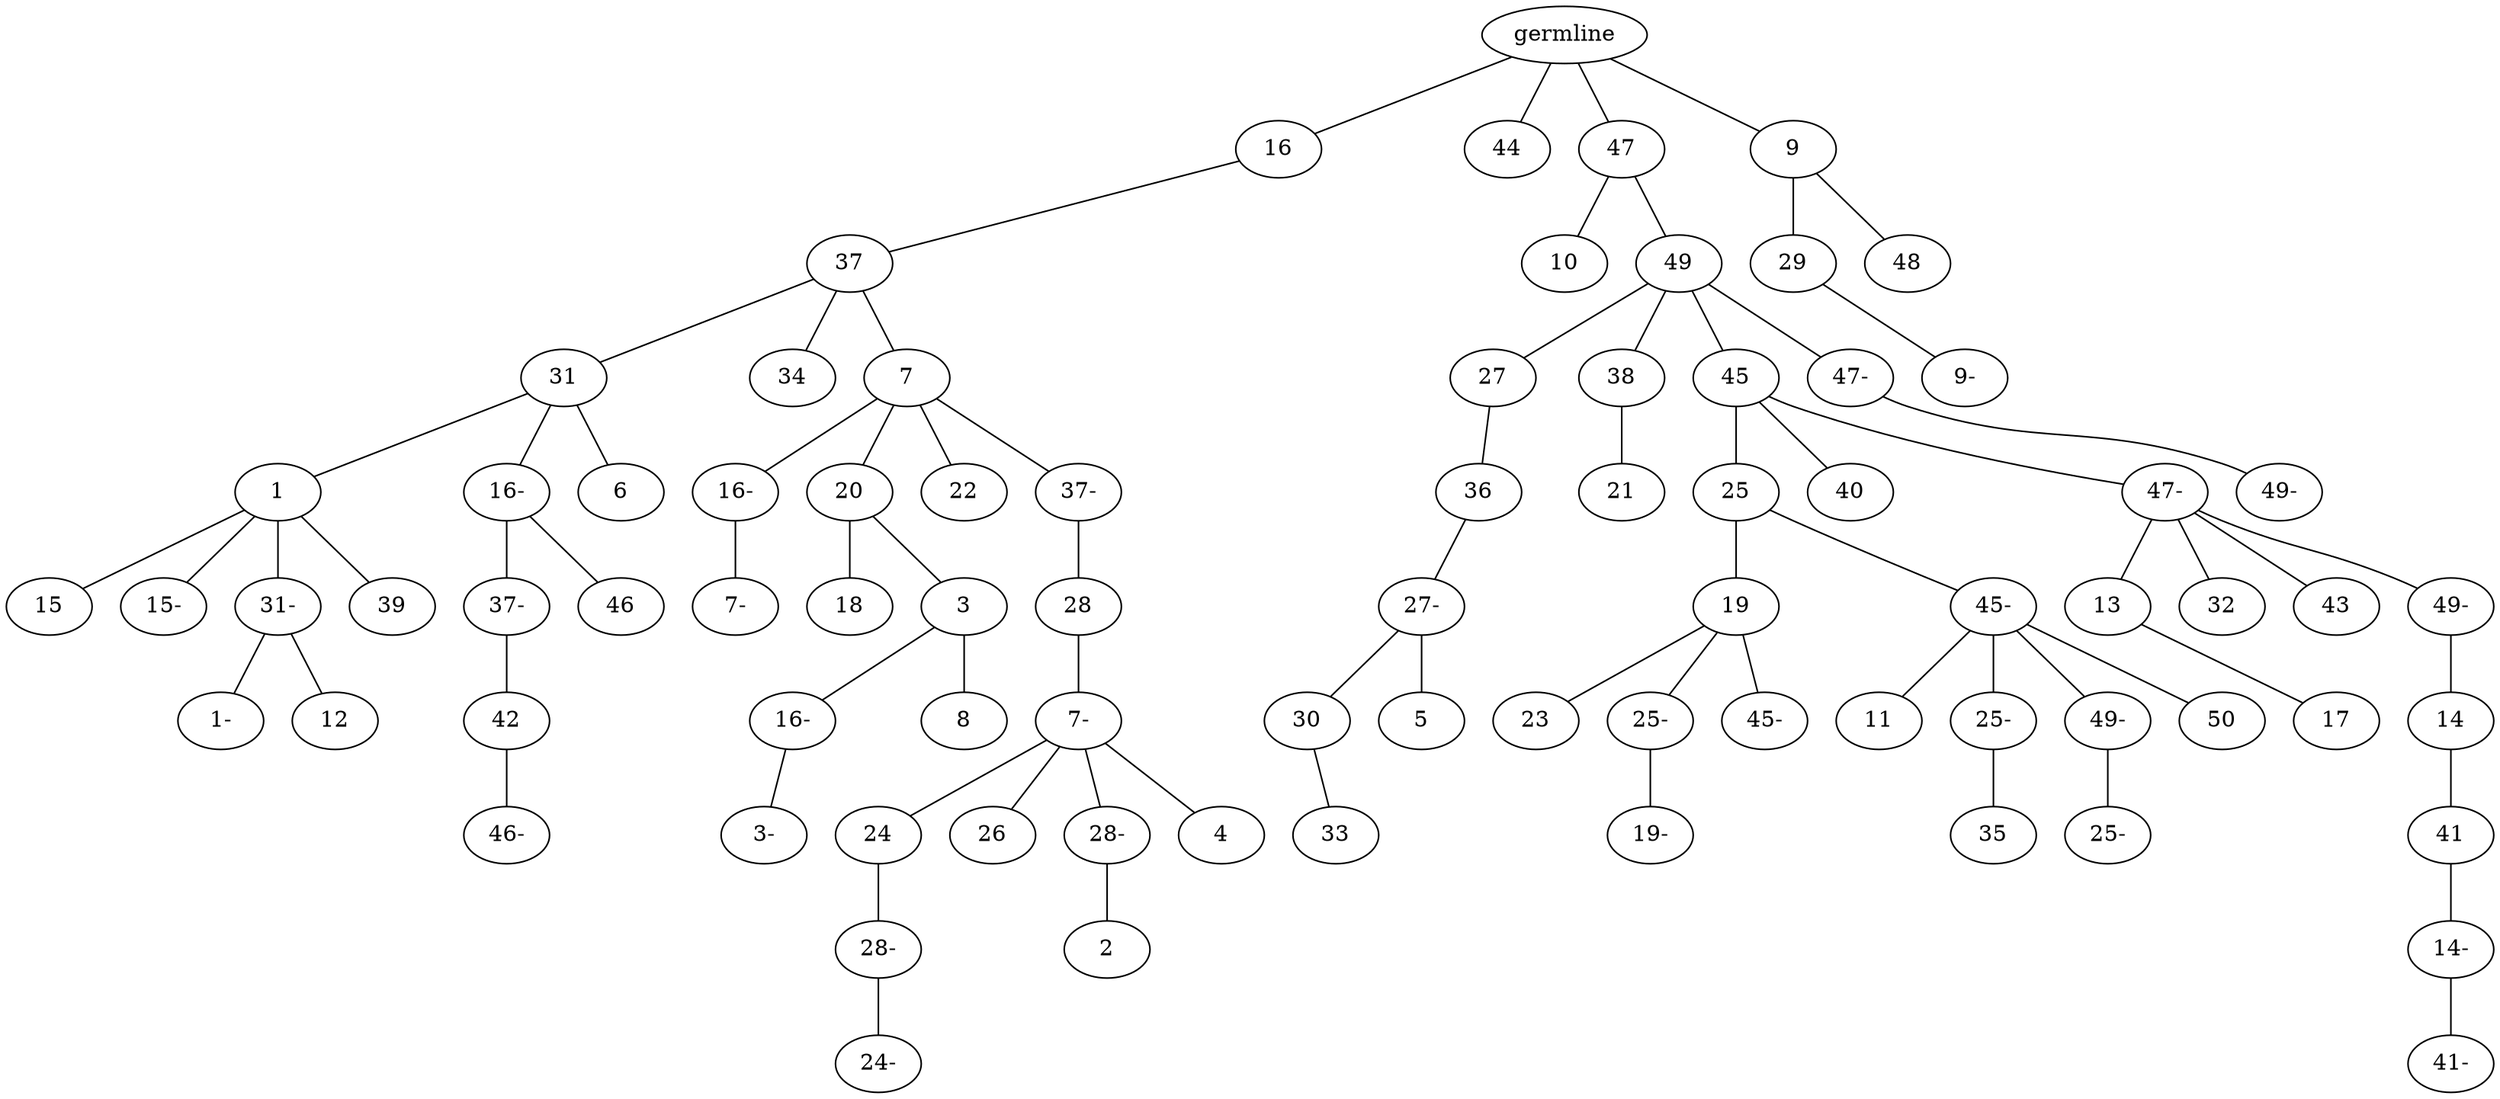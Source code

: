 graph tree {
    "139660404858832" [label="germline"];
    "139660398694064" [label="16"];
    "139660398694352" [label="37"];
    "139660393116816" [label="31"];
    "139660393117296" [label="1"];
    "139660393116240" [label="15"];
    "139660393116048" [label="15-"];
    "139660393116432" [label="31-"];
    "139660393115808" [label="1-"];
    "139660393116864" [label="12"];
    "139660393118832" [label="39"];
    "139660393118688" [label="16-"];
    "139660393117152" [label="37-"];
    "139660393118400" [label="42"];
    "139660393117632" [label="46-"];
    "139660393119552" [label="46"];
    "139660393117584" [label="6"];
    "139660393118208" [label="34"];
    "139660393118640" [label="7"];
    "139660393117968" [label="16-"];
    "139660393119648" [label="7-"];
    "139660393117008" [label="20"];
    "139660393118880" [label="18"];
    "139660393119120" [label="3"];
    "139660393116144" [label="16-"];
    "139660393118160" [label="3-"];
    "139660393119456" [label="8"];
    "139660393117920" [label="22"];
    "139660393118256" [label="37-"];
    "139660402503792" [label="28"];
    "139660402504080" [label="7-"];
    "139660402504512" [label="24"];
    "139660402504800" [label="28-"];
    "139660402505088" [label="24-"];
    "139660402505328" [label="26"];
    "139660402504224" [label="28-"];
    "139660402505616" [label="2"];
    "139660402505808" [label="4"];
    "139660398692864" [label="44"];
    "139660398694256" [label="47"];
    "139660393115712" [label="10"];
    "139660402505664" [label="49"];
    "139660402504320" [label="27"];
    "139660402504608" [label="36"];
    "139660402505856" [label="27-"];
    "139660402506384" [label="30"];
    "139660402506864" [label="33"];
    "139660402506048" [label="5"];
    "139660402506336" [label="38"];
    "139660402504896" [label="21"];
    "139660402507056" [label="45"];
    "139660402506768" [label="25"];
    "139660402506672" [label="19"];
    "139660402506960" [label="23"];
    "139660402507296" [label="25-"];
    "139660398555248" [label="19-"];
    "139660402507584" [label="45-"];
    "139660402507008" [label="45-"];
    "139660398555632" [label="11"];
    "139660398555824" [label="25-"];
    "139660398555968" [label="35"];
    "139660398556784" [label="49-"];
    "139660398556304" [label="25-"];
    "139660398556976" [label="50"];
    "139660398557072" [label="40"];
    "139660398557264" [label="47-"];
    "139660398557360" [label="13"];
    "139660398557552" [label="17"];
    "139660398557984" [label="32"];
    "139660398558272" [label="43"];
    "139660398557504" [label="49-"];
    "139660398556928" [label="14"];
    "139660398558320" [label="41"];
    "139660398558848" [label="14-"];
    "139660398559136" [label="41-"];
    "139660402507104" [label="47-"];
    "139660398558656" [label="49-"];
    "139660393119600" [label="9"];
    "139660402506096" [label="29"];
    "139660398558416" [label="9-"];
    "139660398559184" [label="48"];
    "139660404858832" -- "139660398694064";
    "139660404858832" -- "139660398692864";
    "139660404858832" -- "139660398694256";
    "139660404858832" -- "139660393119600";
    "139660398694064" -- "139660398694352";
    "139660398694352" -- "139660393116816";
    "139660398694352" -- "139660393118208";
    "139660398694352" -- "139660393118640";
    "139660393116816" -- "139660393117296";
    "139660393116816" -- "139660393118688";
    "139660393116816" -- "139660393117584";
    "139660393117296" -- "139660393116240";
    "139660393117296" -- "139660393116048";
    "139660393117296" -- "139660393116432";
    "139660393117296" -- "139660393118832";
    "139660393116432" -- "139660393115808";
    "139660393116432" -- "139660393116864";
    "139660393118688" -- "139660393117152";
    "139660393118688" -- "139660393119552";
    "139660393117152" -- "139660393118400";
    "139660393118400" -- "139660393117632";
    "139660393118640" -- "139660393117968";
    "139660393118640" -- "139660393117008";
    "139660393118640" -- "139660393117920";
    "139660393118640" -- "139660393118256";
    "139660393117968" -- "139660393119648";
    "139660393117008" -- "139660393118880";
    "139660393117008" -- "139660393119120";
    "139660393119120" -- "139660393116144";
    "139660393119120" -- "139660393119456";
    "139660393116144" -- "139660393118160";
    "139660393118256" -- "139660402503792";
    "139660402503792" -- "139660402504080";
    "139660402504080" -- "139660402504512";
    "139660402504080" -- "139660402505328";
    "139660402504080" -- "139660402504224";
    "139660402504080" -- "139660402505808";
    "139660402504512" -- "139660402504800";
    "139660402504800" -- "139660402505088";
    "139660402504224" -- "139660402505616";
    "139660398694256" -- "139660393115712";
    "139660398694256" -- "139660402505664";
    "139660402505664" -- "139660402504320";
    "139660402505664" -- "139660402506336";
    "139660402505664" -- "139660402507056";
    "139660402505664" -- "139660402507104";
    "139660402504320" -- "139660402504608";
    "139660402504608" -- "139660402505856";
    "139660402505856" -- "139660402506384";
    "139660402505856" -- "139660402506048";
    "139660402506384" -- "139660402506864";
    "139660402506336" -- "139660402504896";
    "139660402507056" -- "139660402506768";
    "139660402507056" -- "139660398557072";
    "139660402507056" -- "139660398557264";
    "139660402506768" -- "139660402506672";
    "139660402506768" -- "139660402507008";
    "139660402506672" -- "139660402506960";
    "139660402506672" -- "139660402507296";
    "139660402506672" -- "139660402507584";
    "139660402507296" -- "139660398555248";
    "139660402507008" -- "139660398555632";
    "139660402507008" -- "139660398555824";
    "139660402507008" -- "139660398556784";
    "139660402507008" -- "139660398556976";
    "139660398555824" -- "139660398555968";
    "139660398556784" -- "139660398556304";
    "139660398557264" -- "139660398557360";
    "139660398557264" -- "139660398557984";
    "139660398557264" -- "139660398558272";
    "139660398557264" -- "139660398557504";
    "139660398557360" -- "139660398557552";
    "139660398557504" -- "139660398556928";
    "139660398556928" -- "139660398558320";
    "139660398558320" -- "139660398558848";
    "139660398558848" -- "139660398559136";
    "139660402507104" -- "139660398558656";
    "139660393119600" -- "139660402506096";
    "139660393119600" -- "139660398559184";
    "139660402506096" -- "139660398558416";
}
